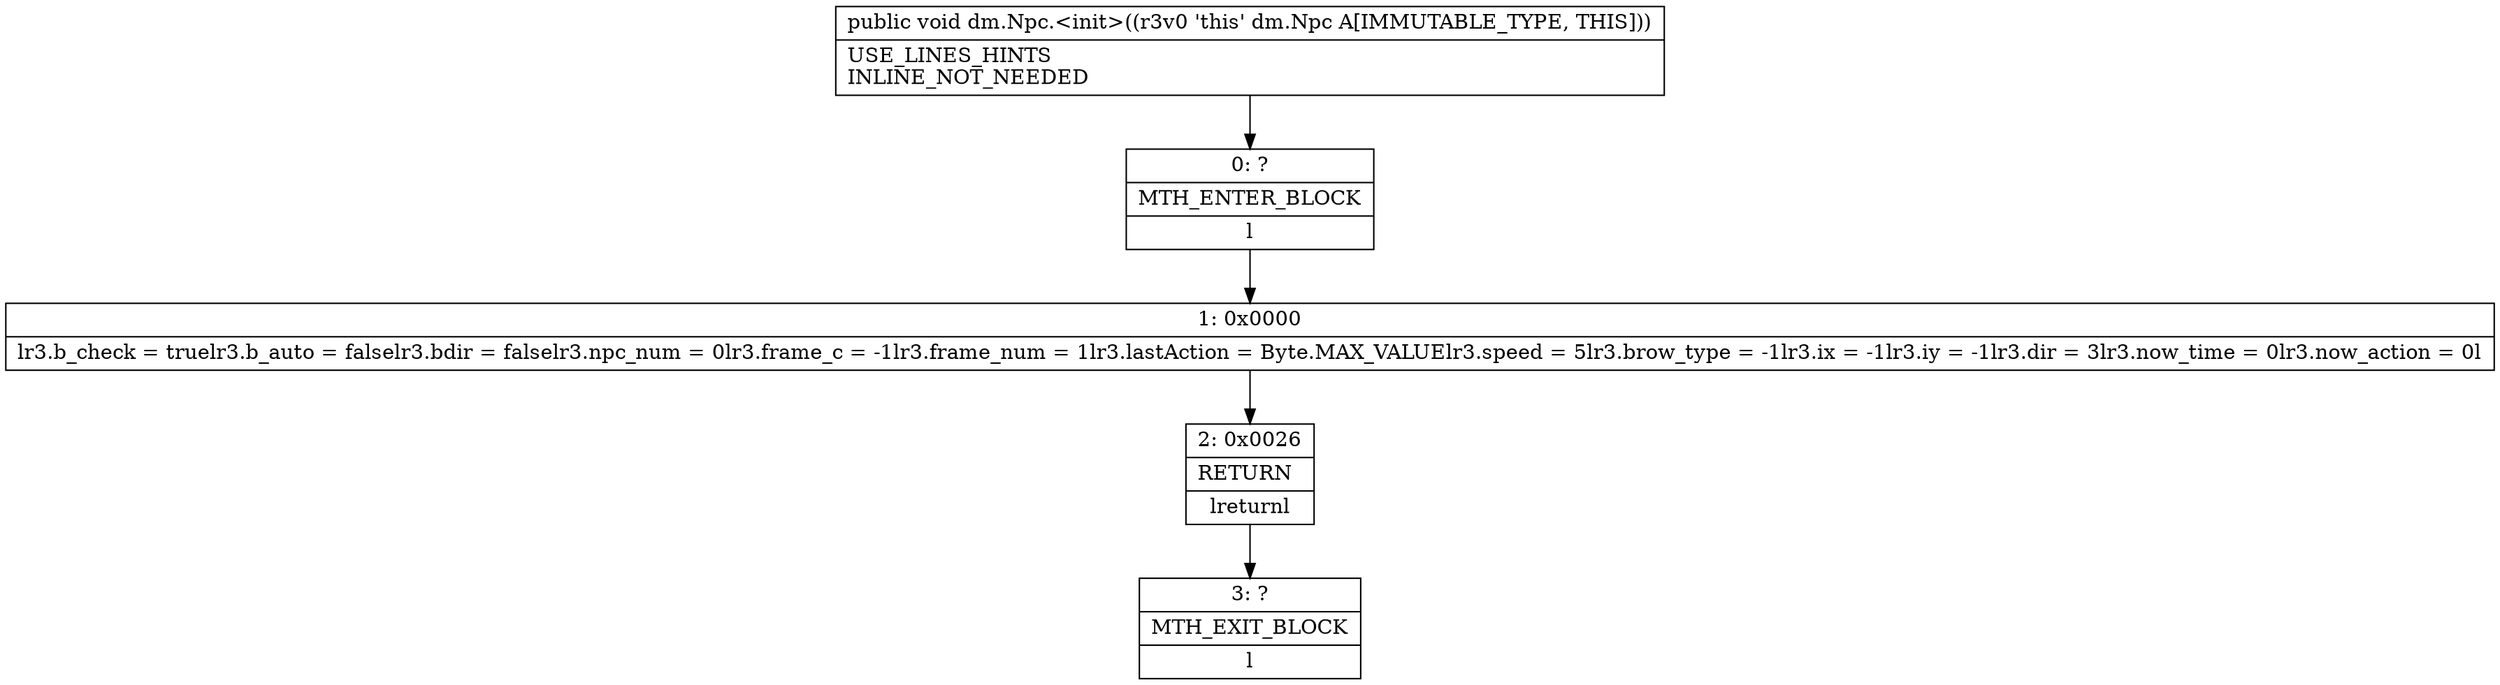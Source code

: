 digraph "CFG fordm.Npc.\<init\>()V" {
Node_0 [shape=record,label="{0\:\ ?|MTH_ENTER_BLOCK\l|l}"];
Node_1 [shape=record,label="{1\:\ 0x0000|lr3.b_check = truelr3.b_auto = falselr3.bdir = falselr3.npc_num = 0lr3.frame_c = \-1lr3.frame_num = 1lr3.lastAction = Byte.MAX_VALUElr3.speed = 5lr3.brow_type = \-1lr3.ix = \-1lr3.iy = \-1lr3.dir = 3lr3.now_time = 0lr3.now_action = 0l}"];
Node_2 [shape=record,label="{2\:\ 0x0026|RETURN\l|lreturnl}"];
Node_3 [shape=record,label="{3\:\ ?|MTH_EXIT_BLOCK\l|l}"];
MethodNode[shape=record,label="{public void dm.Npc.\<init\>((r3v0 'this' dm.Npc A[IMMUTABLE_TYPE, THIS]))  | USE_LINES_HINTS\lINLINE_NOT_NEEDED\l}"];
MethodNode -> Node_0;
Node_0 -> Node_1;
Node_1 -> Node_2;
Node_2 -> Node_3;
}


